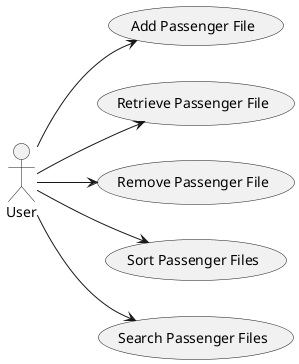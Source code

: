 @startuml
left to right direction
actor User as "User"
usecase "Add Passenger File" as Add
usecase "Retrieve Passenger File" as Get
usecase "Remove Passenger File" as Remove
usecase "Sort Passenger Files" as Sort
usecase "Search Passenger Files" as Search

User --> Add
User --> Get
User --> Remove
User --> Sort
User --> Search
@enduml
